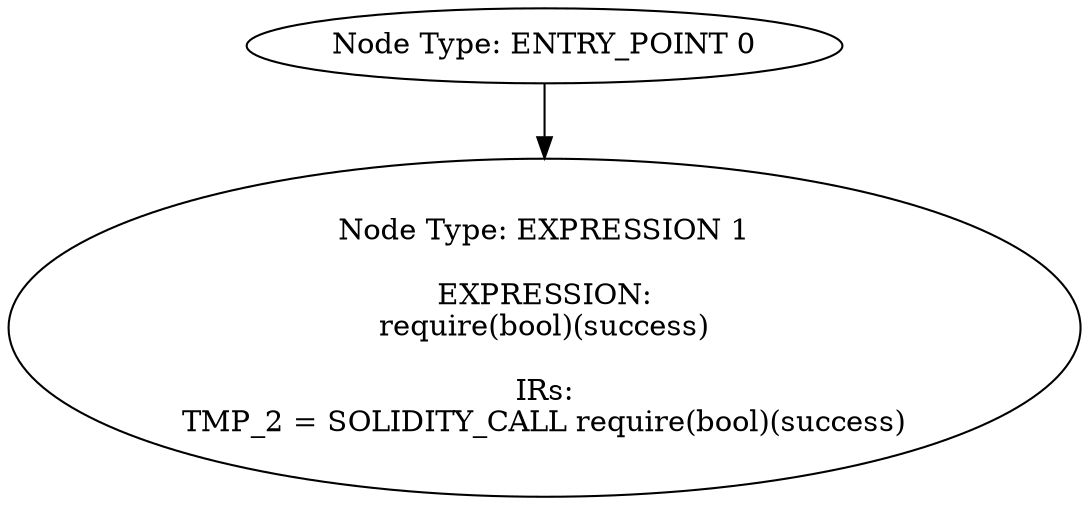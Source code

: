 digraph{
0[label="Node Type: ENTRY_POINT 0
"];
0->1;
1[label="Node Type: EXPRESSION 1

EXPRESSION:
require(bool)(success)

IRs:
TMP_2 = SOLIDITY_CALL require(bool)(success)"];
}
